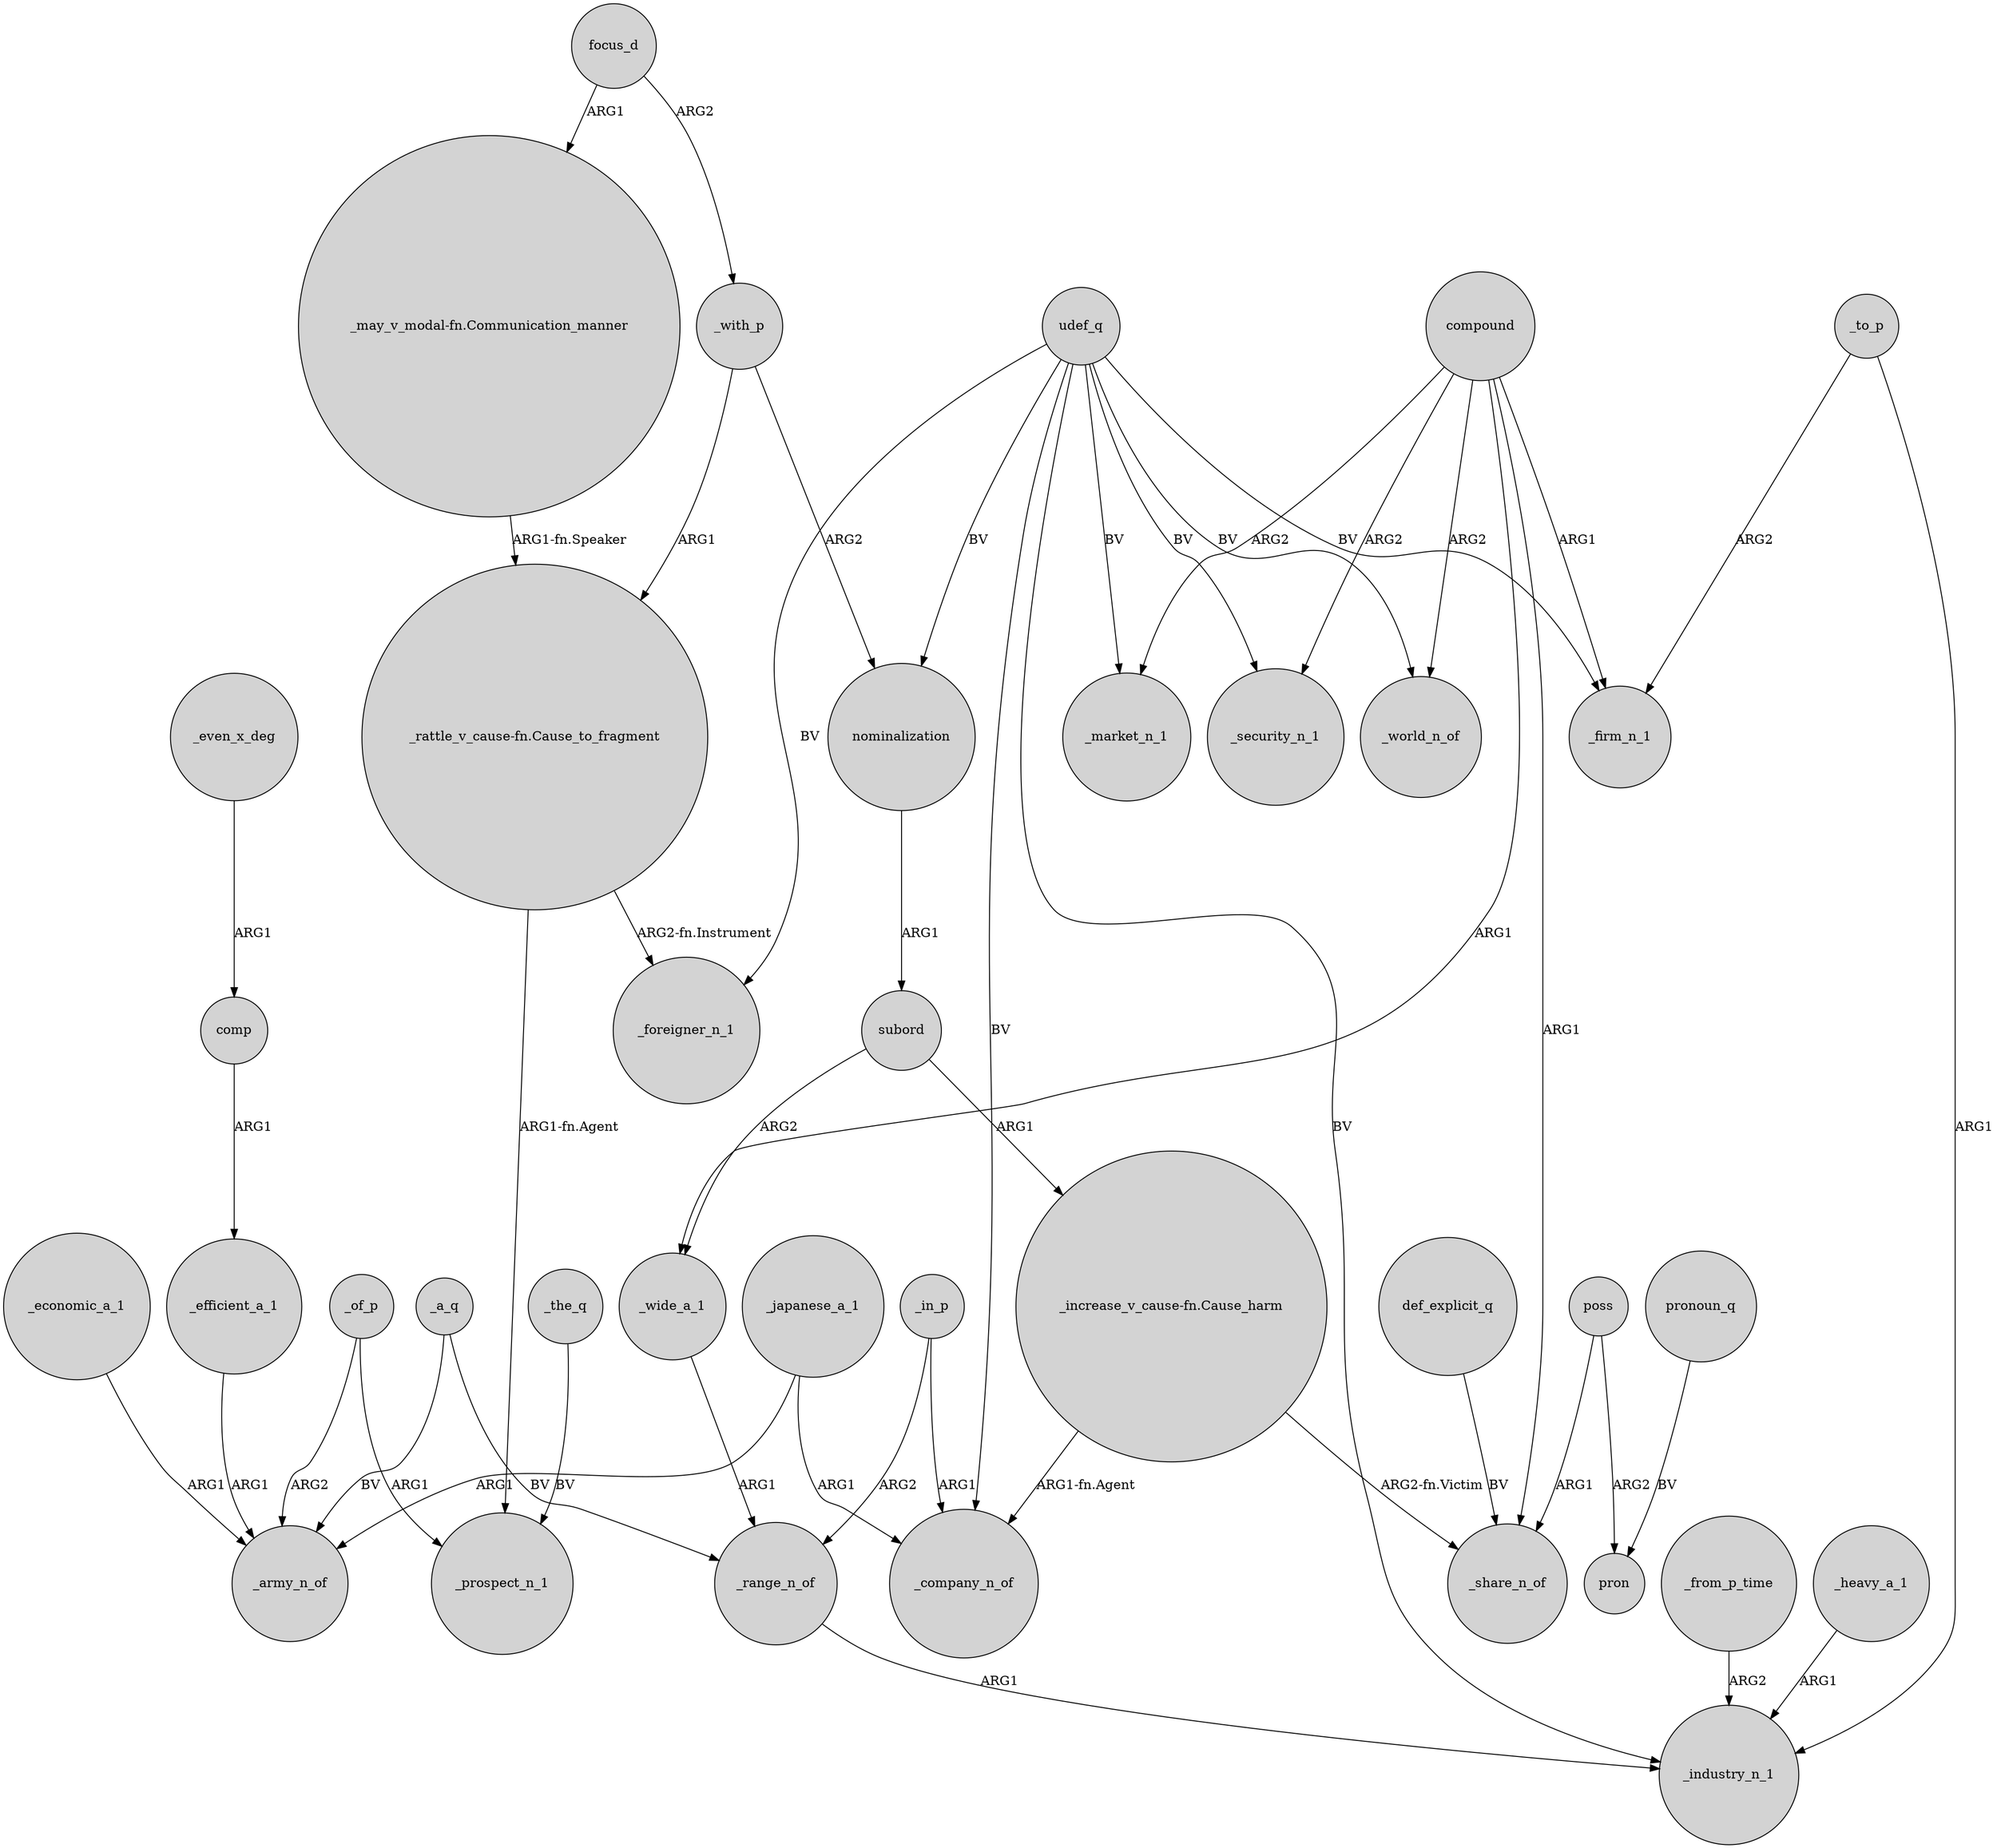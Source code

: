 digraph {
	node [shape=circle style=filled]
	_economic_a_1 -> _army_n_of [label=ARG1]
	udef_q -> _market_n_1 [label=BV]
	focus_d -> _with_p [label=ARG2]
	"_rattle_v_cause-fn.Cause_to_fragment" -> _prospect_n_1 [label="ARG1-fn.Agent"]
	udef_q -> _world_n_of [label=BV]
	udef_q -> _foreigner_n_1 [label=BV]
	compound -> _market_n_1 [label=ARG2]
	compound -> _share_n_of [label=ARG1]
	compound -> _wide_a_1 [label=ARG1]
	_the_q -> _prospect_n_1 [label=BV]
	comp -> _efficient_a_1 [label=ARG1]
	_to_p -> _firm_n_1 [label=ARG2]
	udef_q -> nominalization [label=BV]
	_in_p -> _company_n_of [label=ARG1]
	def_explicit_q -> _share_n_of [label=BV]
	_of_p -> _prospect_n_1 [label=ARG1]
	nominalization -> subord [label=ARG1]
	_in_p -> _range_n_of [label=ARG2]
	"_increase_v_cause-fn.Cause_harm" -> _company_n_of [label="ARG1-fn.Agent"]
	_japanese_a_1 -> _army_n_of [label=ARG1]
	udef_q -> _security_n_1 [label=BV]
	subord -> _wide_a_1 [label=ARG2]
	udef_q -> _firm_n_1 [label=BV]
	_from_p_time -> _industry_n_1 [label=ARG2]
	_of_p -> _army_n_of [label=ARG2]
	pronoun_q -> pron [label=BV]
	poss -> pron [label=ARG2]
	_with_p -> "_rattle_v_cause-fn.Cause_to_fragment" [label=ARG1]
	"_increase_v_cause-fn.Cause_harm" -> _share_n_of [label="ARG2-fn.Victim"]
	subord -> "_increase_v_cause-fn.Cause_harm" [label=ARG1]
	_wide_a_1 -> _range_n_of [label=ARG1]
	poss -> _share_n_of [label=ARG1]
	_to_p -> _industry_n_1 [label=ARG1]
	"_may_v_modal-fn.Communication_manner" -> "_rattle_v_cause-fn.Cause_to_fragment" [label="ARG1-fn.Speaker"]
	_a_q -> _army_n_of [label=BV]
	udef_q -> _company_n_of [label=BV]
	_japanese_a_1 -> _company_n_of [label=ARG1]
	"_rattle_v_cause-fn.Cause_to_fragment" -> _foreigner_n_1 [label="ARG2-fn.Instrument"]
	udef_q -> _industry_n_1 [label=BV]
	compound -> _firm_n_1 [label=ARG1]
	compound -> _world_n_of [label=ARG2]
	_range_n_of -> _industry_n_1 [label=ARG1]
	_heavy_a_1 -> _industry_n_1 [label=ARG1]
	_a_q -> _range_n_of [label=BV]
	_efficient_a_1 -> _army_n_of [label=ARG1]
	compound -> _security_n_1 [label=ARG2]
	_even_x_deg -> comp [label=ARG1]
	focus_d -> "_may_v_modal-fn.Communication_manner" [label=ARG1]
	_with_p -> nominalization [label=ARG2]
}
